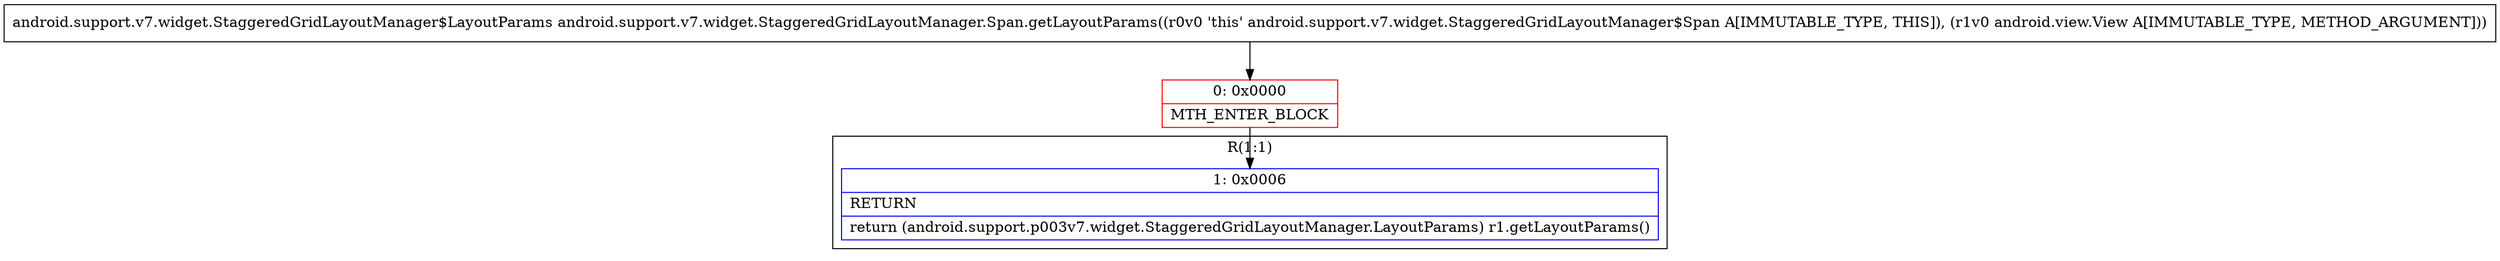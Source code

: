 digraph "CFG forandroid.support.v7.widget.StaggeredGridLayoutManager.Span.getLayoutParams(Landroid\/view\/View;)Landroid\/support\/v7\/widget\/StaggeredGridLayoutManager$LayoutParams;" {
subgraph cluster_Region_1496761872 {
label = "R(1:1)";
node [shape=record,color=blue];
Node_1 [shape=record,label="{1\:\ 0x0006|RETURN\l|return (android.support.p003v7.widget.StaggeredGridLayoutManager.LayoutParams) r1.getLayoutParams()\l}"];
}
Node_0 [shape=record,color=red,label="{0\:\ 0x0000|MTH_ENTER_BLOCK\l}"];
MethodNode[shape=record,label="{android.support.v7.widget.StaggeredGridLayoutManager$LayoutParams android.support.v7.widget.StaggeredGridLayoutManager.Span.getLayoutParams((r0v0 'this' android.support.v7.widget.StaggeredGridLayoutManager$Span A[IMMUTABLE_TYPE, THIS]), (r1v0 android.view.View A[IMMUTABLE_TYPE, METHOD_ARGUMENT])) }"];
MethodNode -> Node_0;
Node_0 -> Node_1;
}

